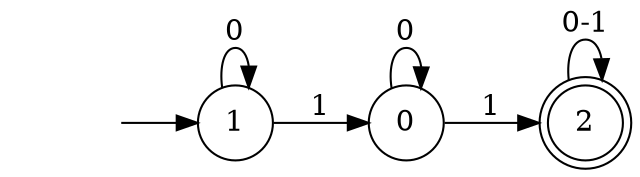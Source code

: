 digraph Automaton {
  rankdir = LR;
node [shape=circle];
  0 -> 0 [label="0"];
  0 -> 2 [label="1"];
node [shape=circle];
  initial [shape=plaintext,label=""];
  initial -> 1
  1 -> 1 [label="0"];
  1 -> 0 [label="1"];
2 [shape=doublecircle]; 
  2 -> 2 [label="0-1"];
}

